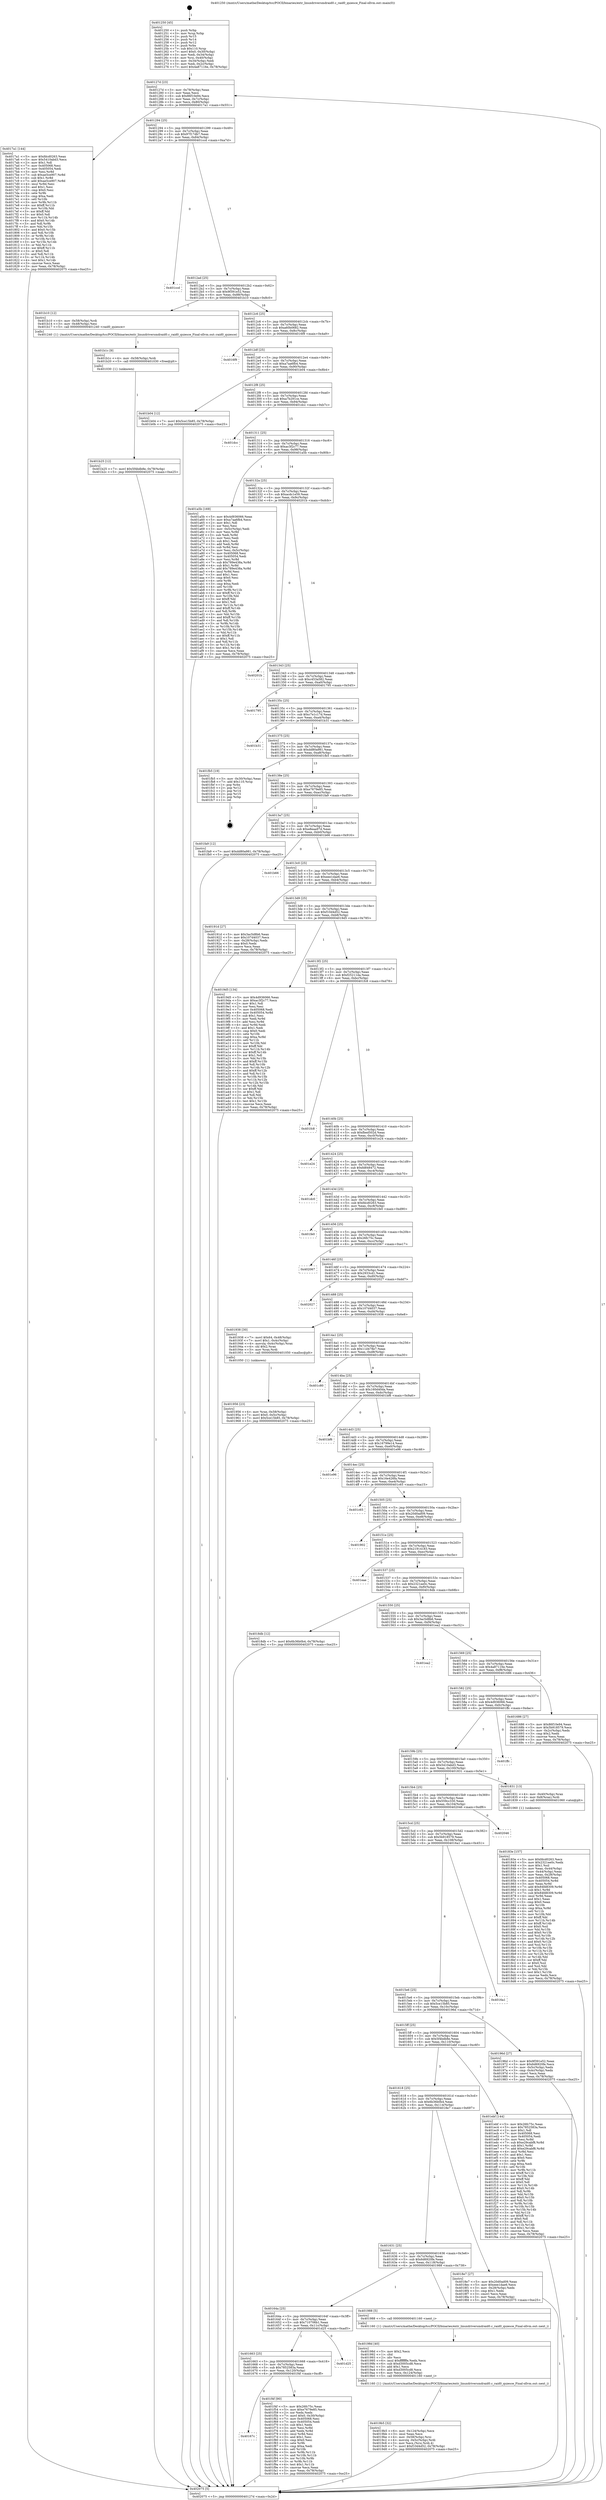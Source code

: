digraph "0x401250" {
  label = "0x401250 (/mnt/c/Users/mathe/Desktop/tcc/POCII/binaries/extr_linuxdriversmdraid0.c_raid0_quiesce_Final-ollvm.out::main(0))"
  labelloc = "t"
  node[shape=record]

  Entry [label="",width=0.3,height=0.3,shape=circle,fillcolor=black,style=filled]
  "0x40127d" [label="{
     0x40127d [23]\l
     | [instrs]\l
     &nbsp;&nbsp;0x40127d \<+3\>: mov -0x78(%rbp),%eax\l
     &nbsp;&nbsp;0x401280 \<+2\>: mov %eax,%ecx\l
     &nbsp;&nbsp;0x401282 \<+6\>: sub $0x86f10e94,%ecx\l
     &nbsp;&nbsp;0x401288 \<+3\>: mov %eax,-0x7c(%rbp)\l
     &nbsp;&nbsp;0x40128b \<+3\>: mov %ecx,-0x80(%rbp)\l
     &nbsp;&nbsp;0x40128e \<+6\>: je 00000000004017a1 \<main+0x551\>\l
  }"]
  "0x4017a1" [label="{
     0x4017a1 [144]\l
     | [instrs]\l
     &nbsp;&nbsp;0x4017a1 \<+5\>: mov $0xfdcd0263,%eax\l
     &nbsp;&nbsp;0x4017a6 \<+5\>: mov $0x5410abd3,%ecx\l
     &nbsp;&nbsp;0x4017ab \<+2\>: mov $0x1,%dl\l
     &nbsp;&nbsp;0x4017ad \<+7\>: mov 0x405068,%esi\l
     &nbsp;&nbsp;0x4017b4 \<+7\>: mov 0x405054,%edi\l
     &nbsp;&nbsp;0x4017bb \<+3\>: mov %esi,%r8d\l
     &nbsp;&nbsp;0x4017be \<+7\>: sub $0xae5ce907,%r8d\l
     &nbsp;&nbsp;0x4017c5 \<+4\>: sub $0x1,%r8d\l
     &nbsp;&nbsp;0x4017c9 \<+7\>: add $0xae5ce907,%r8d\l
     &nbsp;&nbsp;0x4017d0 \<+4\>: imul %r8d,%esi\l
     &nbsp;&nbsp;0x4017d4 \<+3\>: and $0x1,%esi\l
     &nbsp;&nbsp;0x4017d7 \<+3\>: cmp $0x0,%esi\l
     &nbsp;&nbsp;0x4017da \<+4\>: sete %r9b\l
     &nbsp;&nbsp;0x4017de \<+3\>: cmp $0xa,%edi\l
     &nbsp;&nbsp;0x4017e1 \<+4\>: setl %r10b\l
     &nbsp;&nbsp;0x4017e5 \<+3\>: mov %r9b,%r11b\l
     &nbsp;&nbsp;0x4017e8 \<+4\>: xor $0xff,%r11b\l
     &nbsp;&nbsp;0x4017ec \<+3\>: mov %r10b,%bl\l
     &nbsp;&nbsp;0x4017ef \<+3\>: xor $0xff,%bl\l
     &nbsp;&nbsp;0x4017f2 \<+3\>: xor $0x0,%dl\l
     &nbsp;&nbsp;0x4017f5 \<+3\>: mov %r11b,%r14b\l
     &nbsp;&nbsp;0x4017f8 \<+4\>: and $0x0,%r14b\l
     &nbsp;&nbsp;0x4017fc \<+3\>: and %dl,%r9b\l
     &nbsp;&nbsp;0x4017ff \<+3\>: mov %bl,%r15b\l
     &nbsp;&nbsp;0x401802 \<+4\>: and $0x0,%r15b\l
     &nbsp;&nbsp;0x401806 \<+3\>: and %dl,%r10b\l
     &nbsp;&nbsp;0x401809 \<+3\>: or %r9b,%r14b\l
     &nbsp;&nbsp;0x40180c \<+3\>: or %r10b,%r15b\l
     &nbsp;&nbsp;0x40180f \<+3\>: xor %r15b,%r14b\l
     &nbsp;&nbsp;0x401812 \<+3\>: or %bl,%r11b\l
     &nbsp;&nbsp;0x401815 \<+4\>: xor $0xff,%r11b\l
     &nbsp;&nbsp;0x401819 \<+3\>: or $0x0,%dl\l
     &nbsp;&nbsp;0x40181c \<+3\>: and %dl,%r11b\l
     &nbsp;&nbsp;0x40181f \<+3\>: or %r11b,%r14b\l
     &nbsp;&nbsp;0x401822 \<+4\>: test $0x1,%r14b\l
     &nbsp;&nbsp;0x401826 \<+3\>: cmovne %ecx,%eax\l
     &nbsp;&nbsp;0x401829 \<+3\>: mov %eax,-0x78(%rbp)\l
     &nbsp;&nbsp;0x40182c \<+5\>: jmp 0000000000402075 \<main+0xe25\>\l
  }"]
  "0x401294" [label="{
     0x401294 [25]\l
     | [instrs]\l
     &nbsp;&nbsp;0x401294 \<+5\>: jmp 0000000000401299 \<main+0x49\>\l
     &nbsp;&nbsp;0x401299 \<+3\>: mov -0x7c(%rbp),%eax\l
     &nbsp;&nbsp;0x40129c \<+5\>: sub $0x97f17db7,%eax\l
     &nbsp;&nbsp;0x4012a1 \<+6\>: mov %eax,-0x84(%rbp)\l
     &nbsp;&nbsp;0x4012a7 \<+6\>: je 0000000000401ccd \<main+0xa7d\>\l
  }"]
  Exit [label="",width=0.3,height=0.3,shape=circle,fillcolor=black,style=filled,peripheries=2]
  "0x401ccd" [label="{
     0x401ccd\l
  }", style=dashed]
  "0x4012ad" [label="{
     0x4012ad [25]\l
     | [instrs]\l
     &nbsp;&nbsp;0x4012ad \<+5\>: jmp 00000000004012b2 \<main+0x62\>\l
     &nbsp;&nbsp;0x4012b2 \<+3\>: mov -0x7c(%rbp),%eax\l
     &nbsp;&nbsp;0x4012b5 \<+5\>: sub $0x9f391e52,%eax\l
     &nbsp;&nbsp;0x4012ba \<+6\>: mov %eax,-0x88(%rbp)\l
     &nbsp;&nbsp;0x4012c0 \<+6\>: je 0000000000401b10 \<main+0x8c0\>\l
  }"]
  "0x40167c" [label="{
     0x40167c\l
  }", style=dashed]
  "0x401b10" [label="{
     0x401b10 [12]\l
     | [instrs]\l
     &nbsp;&nbsp;0x401b10 \<+4\>: mov -0x58(%rbp),%rdi\l
     &nbsp;&nbsp;0x401b14 \<+3\>: mov -0x48(%rbp),%esi\l
     &nbsp;&nbsp;0x401b17 \<+5\>: call 0000000000401240 \<raid0_quiesce\>\l
     | [calls]\l
     &nbsp;&nbsp;0x401240 \{1\} (/mnt/c/Users/mathe/Desktop/tcc/POCII/binaries/extr_linuxdriversmdraid0.c_raid0_quiesce_Final-ollvm.out::raid0_quiesce)\l
  }"]
  "0x4012c6" [label="{
     0x4012c6 [25]\l
     | [instrs]\l
     &nbsp;&nbsp;0x4012c6 \<+5\>: jmp 00000000004012cb \<main+0x7b\>\l
     &nbsp;&nbsp;0x4012cb \<+3\>: mov -0x7c(%rbp),%eax\l
     &nbsp;&nbsp;0x4012ce \<+5\>: sub $0xa60b0682,%eax\l
     &nbsp;&nbsp;0x4012d3 \<+6\>: mov %eax,-0x8c(%rbp)\l
     &nbsp;&nbsp;0x4012d9 \<+6\>: je 00000000004016f9 \<main+0x4a9\>\l
  }"]
  "0x401f4f" [label="{
     0x401f4f [90]\l
     | [instrs]\l
     &nbsp;&nbsp;0x401f4f \<+5\>: mov $0x26fc75c,%eax\l
     &nbsp;&nbsp;0x401f54 \<+5\>: mov $0xe7679e85,%ecx\l
     &nbsp;&nbsp;0x401f59 \<+2\>: xor %edx,%edx\l
     &nbsp;&nbsp;0x401f5b \<+7\>: movl $0x0,-0x30(%rbp)\l
     &nbsp;&nbsp;0x401f62 \<+7\>: mov 0x405068,%esi\l
     &nbsp;&nbsp;0x401f69 \<+7\>: mov 0x405054,%edi\l
     &nbsp;&nbsp;0x401f70 \<+3\>: sub $0x1,%edx\l
     &nbsp;&nbsp;0x401f73 \<+3\>: mov %esi,%r8d\l
     &nbsp;&nbsp;0x401f76 \<+3\>: add %edx,%r8d\l
     &nbsp;&nbsp;0x401f79 \<+4\>: imul %r8d,%esi\l
     &nbsp;&nbsp;0x401f7d \<+3\>: and $0x1,%esi\l
     &nbsp;&nbsp;0x401f80 \<+3\>: cmp $0x0,%esi\l
     &nbsp;&nbsp;0x401f83 \<+4\>: sete %r9b\l
     &nbsp;&nbsp;0x401f87 \<+3\>: cmp $0xa,%edi\l
     &nbsp;&nbsp;0x401f8a \<+4\>: setl %r10b\l
     &nbsp;&nbsp;0x401f8e \<+3\>: mov %r9b,%r11b\l
     &nbsp;&nbsp;0x401f91 \<+3\>: and %r10b,%r11b\l
     &nbsp;&nbsp;0x401f94 \<+3\>: xor %r10b,%r9b\l
     &nbsp;&nbsp;0x401f97 \<+3\>: or %r9b,%r11b\l
     &nbsp;&nbsp;0x401f9a \<+4\>: test $0x1,%r11b\l
     &nbsp;&nbsp;0x401f9e \<+3\>: cmovne %ecx,%eax\l
     &nbsp;&nbsp;0x401fa1 \<+3\>: mov %eax,-0x78(%rbp)\l
     &nbsp;&nbsp;0x401fa4 \<+5\>: jmp 0000000000402075 \<main+0xe25\>\l
  }"]
  "0x4016f9" [label="{
     0x4016f9\l
  }", style=dashed]
  "0x4012df" [label="{
     0x4012df [25]\l
     | [instrs]\l
     &nbsp;&nbsp;0x4012df \<+5\>: jmp 00000000004012e4 \<main+0x94\>\l
     &nbsp;&nbsp;0x4012e4 \<+3\>: mov -0x7c(%rbp),%eax\l
     &nbsp;&nbsp;0x4012e7 \<+5\>: sub $0xa7aa6fb4,%eax\l
     &nbsp;&nbsp;0x4012ec \<+6\>: mov %eax,-0x90(%rbp)\l
     &nbsp;&nbsp;0x4012f2 \<+6\>: je 0000000000401b04 \<main+0x8b4\>\l
  }"]
  "0x401663" [label="{
     0x401663 [25]\l
     | [instrs]\l
     &nbsp;&nbsp;0x401663 \<+5\>: jmp 0000000000401668 \<main+0x418\>\l
     &nbsp;&nbsp;0x401668 \<+3\>: mov -0x7c(%rbp),%eax\l
     &nbsp;&nbsp;0x40166b \<+5\>: sub $0x7852583a,%eax\l
     &nbsp;&nbsp;0x401670 \<+6\>: mov %eax,-0x120(%rbp)\l
     &nbsp;&nbsp;0x401676 \<+6\>: je 0000000000401f4f \<main+0xcff\>\l
  }"]
  "0x401b04" [label="{
     0x401b04 [12]\l
     | [instrs]\l
     &nbsp;&nbsp;0x401b04 \<+7\>: movl $0x5ce15b85,-0x78(%rbp)\l
     &nbsp;&nbsp;0x401b0b \<+5\>: jmp 0000000000402075 \<main+0xe25\>\l
  }"]
  "0x4012f8" [label="{
     0x4012f8 [25]\l
     | [instrs]\l
     &nbsp;&nbsp;0x4012f8 \<+5\>: jmp 00000000004012fd \<main+0xad\>\l
     &nbsp;&nbsp;0x4012fd \<+3\>: mov -0x7c(%rbp),%eax\l
     &nbsp;&nbsp;0x401300 \<+5\>: sub $0xa7b291ce,%eax\l
     &nbsp;&nbsp;0x401305 \<+6\>: mov %eax,-0x94(%rbp)\l
     &nbsp;&nbsp;0x40130b \<+6\>: je 0000000000401dcc \<main+0xb7c\>\l
  }"]
  "0x401d25" [label="{
     0x401d25\l
  }", style=dashed]
  "0x401dcc" [label="{
     0x401dcc\l
  }", style=dashed]
  "0x401311" [label="{
     0x401311 [25]\l
     | [instrs]\l
     &nbsp;&nbsp;0x401311 \<+5\>: jmp 0000000000401316 \<main+0xc6\>\l
     &nbsp;&nbsp;0x401316 \<+3\>: mov -0x7c(%rbp),%eax\l
     &nbsp;&nbsp;0x401319 \<+5\>: sub $0xac3f2c77,%eax\l
     &nbsp;&nbsp;0x40131e \<+6\>: mov %eax,-0x98(%rbp)\l
     &nbsp;&nbsp;0x401324 \<+6\>: je 0000000000401a5b \<main+0x80b\>\l
  }"]
  "0x401b25" [label="{
     0x401b25 [12]\l
     | [instrs]\l
     &nbsp;&nbsp;0x401b25 \<+7\>: movl $0x5f4bdb8e,-0x78(%rbp)\l
     &nbsp;&nbsp;0x401b2c \<+5\>: jmp 0000000000402075 \<main+0xe25\>\l
  }"]
  "0x401a5b" [label="{
     0x401a5b [169]\l
     | [instrs]\l
     &nbsp;&nbsp;0x401a5b \<+5\>: mov $0x4d936066,%eax\l
     &nbsp;&nbsp;0x401a60 \<+5\>: mov $0xa7aa6fb4,%ecx\l
     &nbsp;&nbsp;0x401a65 \<+2\>: mov $0x1,%dl\l
     &nbsp;&nbsp;0x401a67 \<+2\>: xor %esi,%esi\l
     &nbsp;&nbsp;0x401a69 \<+3\>: mov -0x5c(%rbp),%edi\l
     &nbsp;&nbsp;0x401a6c \<+3\>: mov %esi,%r8d\l
     &nbsp;&nbsp;0x401a6f \<+3\>: sub %edi,%r8d\l
     &nbsp;&nbsp;0x401a72 \<+2\>: mov %esi,%edi\l
     &nbsp;&nbsp;0x401a74 \<+3\>: sub $0x1,%edi\l
     &nbsp;&nbsp;0x401a77 \<+3\>: add %edi,%r8d\l
     &nbsp;&nbsp;0x401a7a \<+3\>: sub %r8d,%esi\l
     &nbsp;&nbsp;0x401a7d \<+3\>: mov %esi,-0x5c(%rbp)\l
     &nbsp;&nbsp;0x401a80 \<+7\>: mov 0x405068,%esi\l
     &nbsp;&nbsp;0x401a87 \<+7\>: mov 0x405054,%edi\l
     &nbsp;&nbsp;0x401a8e \<+3\>: mov %esi,%r8d\l
     &nbsp;&nbsp;0x401a91 \<+7\>: sub $0x789e438a,%r8d\l
     &nbsp;&nbsp;0x401a98 \<+4\>: sub $0x1,%r8d\l
     &nbsp;&nbsp;0x401a9c \<+7\>: add $0x789e438a,%r8d\l
     &nbsp;&nbsp;0x401aa3 \<+4\>: imul %r8d,%esi\l
     &nbsp;&nbsp;0x401aa7 \<+3\>: and $0x1,%esi\l
     &nbsp;&nbsp;0x401aaa \<+3\>: cmp $0x0,%esi\l
     &nbsp;&nbsp;0x401aad \<+4\>: sete %r9b\l
     &nbsp;&nbsp;0x401ab1 \<+3\>: cmp $0xa,%edi\l
     &nbsp;&nbsp;0x401ab4 \<+4\>: setl %r10b\l
     &nbsp;&nbsp;0x401ab8 \<+3\>: mov %r9b,%r11b\l
     &nbsp;&nbsp;0x401abb \<+4\>: xor $0xff,%r11b\l
     &nbsp;&nbsp;0x401abf \<+3\>: mov %r10b,%bl\l
     &nbsp;&nbsp;0x401ac2 \<+3\>: xor $0xff,%bl\l
     &nbsp;&nbsp;0x401ac5 \<+3\>: xor $0x1,%dl\l
     &nbsp;&nbsp;0x401ac8 \<+3\>: mov %r11b,%r14b\l
     &nbsp;&nbsp;0x401acb \<+4\>: and $0xff,%r14b\l
     &nbsp;&nbsp;0x401acf \<+3\>: and %dl,%r9b\l
     &nbsp;&nbsp;0x401ad2 \<+3\>: mov %bl,%r15b\l
     &nbsp;&nbsp;0x401ad5 \<+4\>: and $0xff,%r15b\l
     &nbsp;&nbsp;0x401ad9 \<+3\>: and %dl,%r10b\l
     &nbsp;&nbsp;0x401adc \<+3\>: or %r9b,%r14b\l
     &nbsp;&nbsp;0x401adf \<+3\>: or %r10b,%r15b\l
     &nbsp;&nbsp;0x401ae2 \<+3\>: xor %r15b,%r14b\l
     &nbsp;&nbsp;0x401ae5 \<+3\>: or %bl,%r11b\l
     &nbsp;&nbsp;0x401ae8 \<+4\>: xor $0xff,%r11b\l
     &nbsp;&nbsp;0x401aec \<+3\>: or $0x1,%dl\l
     &nbsp;&nbsp;0x401aef \<+3\>: and %dl,%r11b\l
     &nbsp;&nbsp;0x401af2 \<+3\>: or %r11b,%r14b\l
     &nbsp;&nbsp;0x401af5 \<+4\>: test $0x1,%r14b\l
     &nbsp;&nbsp;0x401af9 \<+3\>: cmovne %ecx,%eax\l
     &nbsp;&nbsp;0x401afc \<+3\>: mov %eax,-0x78(%rbp)\l
     &nbsp;&nbsp;0x401aff \<+5\>: jmp 0000000000402075 \<main+0xe25\>\l
  }"]
  "0x40132a" [label="{
     0x40132a [25]\l
     | [instrs]\l
     &nbsp;&nbsp;0x40132a \<+5\>: jmp 000000000040132f \<main+0xdf\>\l
     &nbsp;&nbsp;0x40132f \<+3\>: mov -0x7c(%rbp),%eax\l
     &nbsp;&nbsp;0x401332 \<+5\>: sub $0xacdc1e59,%eax\l
     &nbsp;&nbsp;0x401337 \<+6\>: mov %eax,-0x9c(%rbp)\l
     &nbsp;&nbsp;0x40133d \<+6\>: je 000000000040201b \<main+0xdcb\>\l
  }"]
  "0x401b1c" [label="{
     0x401b1c [9]\l
     | [instrs]\l
     &nbsp;&nbsp;0x401b1c \<+4\>: mov -0x58(%rbp),%rdi\l
     &nbsp;&nbsp;0x401b20 \<+5\>: call 0000000000401030 \<free@plt\>\l
     | [calls]\l
     &nbsp;&nbsp;0x401030 \{1\} (unknown)\l
  }"]
  "0x40201b" [label="{
     0x40201b\l
  }", style=dashed]
  "0x401343" [label="{
     0x401343 [25]\l
     | [instrs]\l
     &nbsp;&nbsp;0x401343 \<+5\>: jmp 0000000000401348 \<main+0xf8\>\l
     &nbsp;&nbsp;0x401348 \<+3\>: mov -0x7c(%rbp),%eax\l
     &nbsp;&nbsp;0x40134b \<+5\>: sub $0xc453a582,%eax\l
     &nbsp;&nbsp;0x401350 \<+6\>: mov %eax,-0xa0(%rbp)\l
     &nbsp;&nbsp;0x401356 \<+6\>: je 0000000000401795 \<main+0x545\>\l
  }"]
  "0x4019b5" [label="{
     0x4019b5 [32]\l
     | [instrs]\l
     &nbsp;&nbsp;0x4019b5 \<+6\>: mov -0x124(%rbp),%ecx\l
     &nbsp;&nbsp;0x4019bb \<+3\>: imul %eax,%ecx\l
     &nbsp;&nbsp;0x4019be \<+4\>: mov -0x58(%rbp),%rsi\l
     &nbsp;&nbsp;0x4019c2 \<+4\>: movslq -0x5c(%rbp),%rdi\l
     &nbsp;&nbsp;0x4019c6 \<+3\>: mov %ecx,(%rsi,%rdi,4)\l
     &nbsp;&nbsp;0x4019c9 \<+7\>: movl $0xf10d4d52,-0x78(%rbp)\l
     &nbsp;&nbsp;0x4019d0 \<+5\>: jmp 0000000000402075 \<main+0xe25\>\l
  }"]
  "0x401795" [label="{
     0x401795\l
  }", style=dashed]
  "0x40135c" [label="{
     0x40135c [25]\l
     | [instrs]\l
     &nbsp;&nbsp;0x40135c \<+5\>: jmp 0000000000401361 \<main+0x111\>\l
     &nbsp;&nbsp;0x401361 \<+3\>: mov -0x7c(%rbp),%eax\l
     &nbsp;&nbsp;0x401364 \<+5\>: sub $0xc7e1c17d,%eax\l
     &nbsp;&nbsp;0x401369 \<+6\>: mov %eax,-0xa4(%rbp)\l
     &nbsp;&nbsp;0x40136f \<+6\>: je 0000000000401b31 \<main+0x8e1\>\l
  }"]
  "0x40198d" [label="{
     0x40198d [40]\l
     | [instrs]\l
     &nbsp;&nbsp;0x40198d \<+5\>: mov $0x2,%ecx\l
     &nbsp;&nbsp;0x401992 \<+1\>: cltd\l
     &nbsp;&nbsp;0x401993 \<+2\>: idiv %ecx\l
     &nbsp;&nbsp;0x401995 \<+6\>: imul $0xfffffffe,%edx,%ecx\l
     &nbsp;&nbsp;0x40199b \<+6\>: sub $0xd3005cd8,%ecx\l
     &nbsp;&nbsp;0x4019a1 \<+3\>: add $0x1,%ecx\l
     &nbsp;&nbsp;0x4019a4 \<+6\>: add $0xd3005cd8,%ecx\l
     &nbsp;&nbsp;0x4019aa \<+6\>: mov %ecx,-0x124(%rbp)\l
     &nbsp;&nbsp;0x4019b0 \<+5\>: call 0000000000401160 \<next_i\>\l
     | [calls]\l
     &nbsp;&nbsp;0x401160 \{1\} (/mnt/c/Users/mathe/Desktop/tcc/POCII/binaries/extr_linuxdriversmdraid0.c_raid0_quiesce_Final-ollvm.out::next_i)\l
  }"]
  "0x401b31" [label="{
     0x401b31\l
  }", style=dashed]
  "0x401375" [label="{
     0x401375 [25]\l
     | [instrs]\l
     &nbsp;&nbsp;0x401375 \<+5\>: jmp 000000000040137a \<main+0x12a\>\l
     &nbsp;&nbsp;0x40137a \<+3\>: mov -0x7c(%rbp),%eax\l
     &nbsp;&nbsp;0x40137d \<+5\>: sub $0xdd80a981,%eax\l
     &nbsp;&nbsp;0x401382 \<+6\>: mov %eax,-0xa8(%rbp)\l
     &nbsp;&nbsp;0x401388 \<+6\>: je 0000000000401fb5 \<main+0xd65\>\l
  }"]
  "0x40164a" [label="{
     0x40164a [25]\l
     | [instrs]\l
     &nbsp;&nbsp;0x40164a \<+5\>: jmp 000000000040164f \<main+0x3ff\>\l
     &nbsp;&nbsp;0x40164f \<+3\>: mov -0x7c(%rbp),%eax\l
     &nbsp;&nbsp;0x401652 \<+5\>: sub $0x710706b1,%eax\l
     &nbsp;&nbsp;0x401657 \<+6\>: mov %eax,-0x11c(%rbp)\l
     &nbsp;&nbsp;0x40165d \<+6\>: je 0000000000401d25 \<main+0xad5\>\l
  }"]
  "0x401fb5" [label="{
     0x401fb5 [19]\l
     | [instrs]\l
     &nbsp;&nbsp;0x401fb5 \<+3\>: mov -0x30(%rbp),%eax\l
     &nbsp;&nbsp;0x401fb8 \<+7\>: add $0x110,%rsp\l
     &nbsp;&nbsp;0x401fbf \<+1\>: pop %rbx\l
     &nbsp;&nbsp;0x401fc0 \<+2\>: pop %r12\l
     &nbsp;&nbsp;0x401fc2 \<+2\>: pop %r14\l
     &nbsp;&nbsp;0x401fc4 \<+2\>: pop %r15\l
     &nbsp;&nbsp;0x401fc6 \<+1\>: pop %rbp\l
     &nbsp;&nbsp;0x401fc7 \<+1\>: ret\l
  }"]
  "0x40138e" [label="{
     0x40138e [25]\l
     | [instrs]\l
     &nbsp;&nbsp;0x40138e \<+5\>: jmp 0000000000401393 \<main+0x143\>\l
     &nbsp;&nbsp;0x401393 \<+3\>: mov -0x7c(%rbp),%eax\l
     &nbsp;&nbsp;0x401396 \<+5\>: sub $0xe7679e85,%eax\l
     &nbsp;&nbsp;0x40139b \<+6\>: mov %eax,-0xac(%rbp)\l
     &nbsp;&nbsp;0x4013a1 \<+6\>: je 0000000000401fa9 \<main+0xd59\>\l
  }"]
  "0x401988" [label="{
     0x401988 [5]\l
     | [instrs]\l
     &nbsp;&nbsp;0x401988 \<+5\>: call 0000000000401160 \<next_i\>\l
     | [calls]\l
     &nbsp;&nbsp;0x401160 \{1\} (/mnt/c/Users/mathe/Desktop/tcc/POCII/binaries/extr_linuxdriversmdraid0.c_raid0_quiesce_Final-ollvm.out::next_i)\l
  }"]
  "0x401fa9" [label="{
     0x401fa9 [12]\l
     | [instrs]\l
     &nbsp;&nbsp;0x401fa9 \<+7\>: movl $0xdd80a981,-0x78(%rbp)\l
     &nbsp;&nbsp;0x401fb0 \<+5\>: jmp 0000000000402075 \<main+0xe25\>\l
  }"]
  "0x4013a7" [label="{
     0x4013a7 [25]\l
     | [instrs]\l
     &nbsp;&nbsp;0x4013a7 \<+5\>: jmp 00000000004013ac \<main+0x15c\>\l
     &nbsp;&nbsp;0x4013ac \<+3\>: mov -0x7c(%rbp),%eax\l
     &nbsp;&nbsp;0x4013af \<+5\>: sub $0xe8eaa97d,%eax\l
     &nbsp;&nbsp;0x4013b4 \<+6\>: mov %eax,-0xb0(%rbp)\l
     &nbsp;&nbsp;0x4013ba \<+6\>: je 0000000000401b66 \<main+0x916\>\l
  }"]
  "0x401956" [label="{
     0x401956 [23]\l
     | [instrs]\l
     &nbsp;&nbsp;0x401956 \<+4\>: mov %rax,-0x58(%rbp)\l
     &nbsp;&nbsp;0x40195a \<+7\>: movl $0x0,-0x5c(%rbp)\l
     &nbsp;&nbsp;0x401961 \<+7\>: movl $0x5ce15b85,-0x78(%rbp)\l
     &nbsp;&nbsp;0x401968 \<+5\>: jmp 0000000000402075 \<main+0xe25\>\l
  }"]
  "0x401b66" [label="{
     0x401b66\l
  }", style=dashed]
  "0x4013c0" [label="{
     0x4013c0 [25]\l
     | [instrs]\l
     &nbsp;&nbsp;0x4013c0 \<+5\>: jmp 00000000004013c5 \<main+0x175\>\l
     &nbsp;&nbsp;0x4013c5 \<+3\>: mov -0x7c(%rbp),%eax\l
     &nbsp;&nbsp;0x4013c8 \<+5\>: sub $0xeee1dae6,%eax\l
     &nbsp;&nbsp;0x4013cd \<+6\>: mov %eax,-0xb4(%rbp)\l
     &nbsp;&nbsp;0x4013d3 \<+6\>: je 000000000040191d \<main+0x6cd\>\l
  }"]
  "0x401631" [label="{
     0x401631 [25]\l
     | [instrs]\l
     &nbsp;&nbsp;0x401631 \<+5\>: jmp 0000000000401636 \<main+0x3e6\>\l
     &nbsp;&nbsp;0x401636 \<+3\>: mov -0x7c(%rbp),%eax\l
     &nbsp;&nbsp;0x401639 \<+5\>: sub $0x6d6920fe,%eax\l
     &nbsp;&nbsp;0x40163e \<+6\>: mov %eax,-0x118(%rbp)\l
     &nbsp;&nbsp;0x401644 \<+6\>: je 0000000000401988 \<main+0x738\>\l
  }"]
  "0x40191d" [label="{
     0x40191d [27]\l
     | [instrs]\l
     &nbsp;&nbsp;0x40191d \<+5\>: mov $0x3ac5d8b6,%eax\l
     &nbsp;&nbsp;0x401922 \<+5\>: mov $0x107d4037,%ecx\l
     &nbsp;&nbsp;0x401927 \<+3\>: mov -0x28(%rbp),%edx\l
     &nbsp;&nbsp;0x40192a \<+3\>: cmp $0x0,%edx\l
     &nbsp;&nbsp;0x40192d \<+3\>: cmove %ecx,%eax\l
     &nbsp;&nbsp;0x401930 \<+3\>: mov %eax,-0x78(%rbp)\l
     &nbsp;&nbsp;0x401933 \<+5\>: jmp 0000000000402075 \<main+0xe25\>\l
  }"]
  "0x4013d9" [label="{
     0x4013d9 [25]\l
     | [instrs]\l
     &nbsp;&nbsp;0x4013d9 \<+5\>: jmp 00000000004013de \<main+0x18e\>\l
     &nbsp;&nbsp;0x4013de \<+3\>: mov -0x7c(%rbp),%eax\l
     &nbsp;&nbsp;0x4013e1 \<+5\>: sub $0xf10d4d52,%eax\l
     &nbsp;&nbsp;0x4013e6 \<+6\>: mov %eax,-0xb8(%rbp)\l
     &nbsp;&nbsp;0x4013ec \<+6\>: je 00000000004019d5 \<main+0x785\>\l
  }"]
  "0x4018e7" [label="{
     0x4018e7 [27]\l
     | [instrs]\l
     &nbsp;&nbsp;0x4018e7 \<+5\>: mov $0x20d0ad09,%eax\l
     &nbsp;&nbsp;0x4018ec \<+5\>: mov $0xeee1dae6,%ecx\l
     &nbsp;&nbsp;0x4018f1 \<+3\>: mov -0x28(%rbp),%edx\l
     &nbsp;&nbsp;0x4018f4 \<+3\>: cmp $0x1,%edx\l
     &nbsp;&nbsp;0x4018f7 \<+3\>: cmovl %ecx,%eax\l
     &nbsp;&nbsp;0x4018fa \<+3\>: mov %eax,-0x78(%rbp)\l
     &nbsp;&nbsp;0x4018fd \<+5\>: jmp 0000000000402075 \<main+0xe25\>\l
  }"]
  "0x4019d5" [label="{
     0x4019d5 [134]\l
     | [instrs]\l
     &nbsp;&nbsp;0x4019d5 \<+5\>: mov $0x4d936066,%eax\l
     &nbsp;&nbsp;0x4019da \<+5\>: mov $0xac3f2c77,%ecx\l
     &nbsp;&nbsp;0x4019df \<+2\>: mov $0x1,%dl\l
     &nbsp;&nbsp;0x4019e1 \<+2\>: xor %esi,%esi\l
     &nbsp;&nbsp;0x4019e3 \<+7\>: mov 0x405068,%edi\l
     &nbsp;&nbsp;0x4019ea \<+8\>: mov 0x405054,%r8d\l
     &nbsp;&nbsp;0x4019f2 \<+3\>: sub $0x1,%esi\l
     &nbsp;&nbsp;0x4019f5 \<+3\>: mov %edi,%r9d\l
     &nbsp;&nbsp;0x4019f8 \<+3\>: add %esi,%r9d\l
     &nbsp;&nbsp;0x4019fb \<+4\>: imul %r9d,%edi\l
     &nbsp;&nbsp;0x4019ff \<+3\>: and $0x1,%edi\l
     &nbsp;&nbsp;0x401a02 \<+3\>: cmp $0x0,%edi\l
     &nbsp;&nbsp;0x401a05 \<+4\>: sete %r10b\l
     &nbsp;&nbsp;0x401a09 \<+4\>: cmp $0xa,%r8d\l
     &nbsp;&nbsp;0x401a0d \<+4\>: setl %r11b\l
     &nbsp;&nbsp;0x401a11 \<+3\>: mov %r10b,%bl\l
     &nbsp;&nbsp;0x401a14 \<+3\>: xor $0xff,%bl\l
     &nbsp;&nbsp;0x401a17 \<+3\>: mov %r11b,%r14b\l
     &nbsp;&nbsp;0x401a1a \<+4\>: xor $0xff,%r14b\l
     &nbsp;&nbsp;0x401a1e \<+3\>: xor $0x1,%dl\l
     &nbsp;&nbsp;0x401a21 \<+3\>: mov %bl,%r15b\l
     &nbsp;&nbsp;0x401a24 \<+4\>: and $0xff,%r15b\l
     &nbsp;&nbsp;0x401a28 \<+3\>: and %dl,%r10b\l
     &nbsp;&nbsp;0x401a2b \<+3\>: mov %r14b,%r12b\l
     &nbsp;&nbsp;0x401a2e \<+4\>: and $0xff,%r12b\l
     &nbsp;&nbsp;0x401a32 \<+3\>: and %dl,%r11b\l
     &nbsp;&nbsp;0x401a35 \<+3\>: or %r10b,%r15b\l
     &nbsp;&nbsp;0x401a38 \<+3\>: or %r11b,%r12b\l
     &nbsp;&nbsp;0x401a3b \<+3\>: xor %r12b,%r15b\l
     &nbsp;&nbsp;0x401a3e \<+3\>: or %r14b,%bl\l
     &nbsp;&nbsp;0x401a41 \<+3\>: xor $0xff,%bl\l
     &nbsp;&nbsp;0x401a44 \<+3\>: or $0x1,%dl\l
     &nbsp;&nbsp;0x401a47 \<+2\>: and %dl,%bl\l
     &nbsp;&nbsp;0x401a49 \<+3\>: or %bl,%r15b\l
     &nbsp;&nbsp;0x401a4c \<+4\>: test $0x1,%r15b\l
     &nbsp;&nbsp;0x401a50 \<+3\>: cmovne %ecx,%eax\l
     &nbsp;&nbsp;0x401a53 \<+3\>: mov %eax,-0x78(%rbp)\l
     &nbsp;&nbsp;0x401a56 \<+5\>: jmp 0000000000402075 \<main+0xe25\>\l
  }"]
  "0x4013f2" [label="{
     0x4013f2 [25]\l
     | [instrs]\l
     &nbsp;&nbsp;0x4013f2 \<+5\>: jmp 00000000004013f7 \<main+0x1a7\>\l
     &nbsp;&nbsp;0x4013f7 \<+3\>: mov -0x7c(%rbp),%eax\l
     &nbsp;&nbsp;0x4013fa \<+5\>: sub $0xf25211da,%eax\l
     &nbsp;&nbsp;0x4013ff \<+6\>: mov %eax,-0xbc(%rbp)\l
     &nbsp;&nbsp;0x401405 \<+6\>: je 0000000000401fc8 \<main+0xd78\>\l
  }"]
  "0x401618" [label="{
     0x401618 [25]\l
     | [instrs]\l
     &nbsp;&nbsp;0x401618 \<+5\>: jmp 000000000040161d \<main+0x3cd\>\l
     &nbsp;&nbsp;0x40161d \<+3\>: mov -0x7c(%rbp),%eax\l
     &nbsp;&nbsp;0x401620 \<+5\>: sub $0x6b36b0b4,%eax\l
     &nbsp;&nbsp;0x401625 \<+6\>: mov %eax,-0x114(%rbp)\l
     &nbsp;&nbsp;0x40162b \<+6\>: je 00000000004018e7 \<main+0x697\>\l
  }"]
  "0x401fc8" [label="{
     0x401fc8\l
  }", style=dashed]
  "0x40140b" [label="{
     0x40140b [25]\l
     | [instrs]\l
     &nbsp;&nbsp;0x40140b \<+5\>: jmp 0000000000401410 \<main+0x1c0\>\l
     &nbsp;&nbsp;0x401410 \<+3\>: mov -0x7c(%rbp),%eax\l
     &nbsp;&nbsp;0x401413 \<+5\>: sub $0xfbed502d,%eax\l
     &nbsp;&nbsp;0x401418 \<+6\>: mov %eax,-0xc0(%rbp)\l
     &nbsp;&nbsp;0x40141e \<+6\>: je 0000000000401e24 \<main+0xbd4\>\l
  }"]
  "0x401ebf" [label="{
     0x401ebf [144]\l
     | [instrs]\l
     &nbsp;&nbsp;0x401ebf \<+5\>: mov $0x26fc75c,%eax\l
     &nbsp;&nbsp;0x401ec4 \<+5\>: mov $0x7852583a,%ecx\l
     &nbsp;&nbsp;0x401ec9 \<+2\>: mov $0x1,%dl\l
     &nbsp;&nbsp;0x401ecb \<+7\>: mov 0x405068,%esi\l
     &nbsp;&nbsp;0x401ed2 \<+7\>: mov 0x405054,%edi\l
     &nbsp;&nbsp;0x401ed9 \<+3\>: mov %esi,%r8d\l
     &nbsp;&nbsp;0x401edc \<+7\>: sub $0xe29cabf8,%r8d\l
     &nbsp;&nbsp;0x401ee3 \<+4\>: sub $0x1,%r8d\l
     &nbsp;&nbsp;0x401ee7 \<+7\>: add $0xe29cabf8,%r8d\l
     &nbsp;&nbsp;0x401eee \<+4\>: imul %r8d,%esi\l
     &nbsp;&nbsp;0x401ef2 \<+3\>: and $0x1,%esi\l
     &nbsp;&nbsp;0x401ef5 \<+3\>: cmp $0x0,%esi\l
     &nbsp;&nbsp;0x401ef8 \<+4\>: sete %r9b\l
     &nbsp;&nbsp;0x401efc \<+3\>: cmp $0xa,%edi\l
     &nbsp;&nbsp;0x401eff \<+4\>: setl %r10b\l
     &nbsp;&nbsp;0x401f03 \<+3\>: mov %r9b,%r11b\l
     &nbsp;&nbsp;0x401f06 \<+4\>: xor $0xff,%r11b\l
     &nbsp;&nbsp;0x401f0a \<+3\>: mov %r10b,%bl\l
     &nbsp;&nbsp;0x401f0d \<+3\>: xor $0xff,%bl\l
     &nbsp;&nbsp;0x401f10 \<+3\>: xor $0x0,%dl\l
     &nbsp;&nbsp;0x401f13 \<+3\>: mov %r11b,%r14b\l
     &nbsp;&nbsp;0x401f16 \<+4\>: and $0x0,%r14b\l
     &nbsp;&nbsp;0x401f1a \<+3\>: and %dl,%r9b\l
     &nbsp;&nbsp;0x401f1d \<+3\>: mov %bl,%r15b\l
     &nbsp;&nbsp;0x401f20 \<+4\>: and $0x0,%r15b\l
     &nbsp;&nbsp;0x401f24 \<+3\>: and %dl,%r10b\l
     &nbsp;&nbsp;0x401f27 \<+3\>: or %r9b,%r14b\l
     &nbsp;&nbsp;0x401f2a \<+3\>: or %r10b,%r15b\l
     &nbsp;&nbsp;0x401f2d \<+3\>: xor %r15b,%r14b\l
     &nbsp;&nbsp;0x401f30 \<+3\>: or %bl,%r11b\l
     &nbsp;&nbsp;0x401f33 \<+4\>: xor $0xff,%r11b\l
     &nbsp;&nbsp;0x401f37 \<+3\>: or $0x0,%dl\l
     &nbsp;&nbsp;0x401f3a \<+3\>: and %dl,%r11b\l
     &nbsp;&nbsp;0x401f3d \<+3\>: or %r11b,%r14b\l
     &nbsp;&nbsp;0x401f40 \<+4\>: test $0x1,%r14b\l
     &nbsp;&nbsp;0x401f44 \<+3\>: cmovne %ecx,%eax\l
     &nbsp;&nbsp;0x401f47 \<+3\>: mov %eax,-0x78(%rbp)\l
     &nbsp;&nbsp;0x401f4a \<+5\>: jmp 0000000000402075 \<main+0xe25\>\l
  }"]
  "0x401e24" [label="{
     0x401e24\l
  }", style=dashed]
  "0x401424" [label="{
     0x401424 [25]\l
     | [instrs]\l
     &nbsp;&nbsp;0x401424 \<+5\>: jmp 0000000000401429 \<main+0x1d9\>\l
     &nbsp;&nbsp;0x401429 \<+3\>: mov -0x7c(%rbp),%eax\l
     &nbsp;&nbsp;0x40142c \<+5\>: sub $0xfd848472,%eax\l
     &nbsp;&nbsp;0x401431 \<+6\>: mov %eax,-0xc4(%rbp)\l
     &nbsp;&nbsp;0x401437 \<+6\>: je 0000000000401dc0 \<main+0xb70\>\l
  }"]
  "0x4015ff" [label="{
     0x4015ff [25]\l
     | [instrs]\l
     &nbsp;&nbsp;0x4015ff \<+5\>: jmp 0000000000401604 \<main+0x3b4\>\l
     &nbsp;&nbsp;0x401604 \<+3\>: mov -0x7c(%rbp),%eax\l
     &nbsp;&nbsp;0x401607 \<+5\>: sub $0x5f4bdb8e,%eax\l
     &nbsp;&nbsp;0x40160c \<+6\>: mov %eax,-0x110(%rbp)\l
     &nbsp;&nbsp;0x401612 \<+6\>: je 0000000000401ebf \<main+0xc6f\>\l
  }"]
  "0x401dc0" [label="{
     0x401dc0\l
  }", style=dashed]
  "0x40143d" [label="{
     0x40143d [25]\l
     | [instrs]\l
     &nbsp;&nbsp;0x40143d \<+5\>: jmp 0000000000401442 \<main+0x1f2\>\l
     &nbsp;&nbsp;0x401442 \<+3\>: mov -0x7c(%rbp),%eax\l
     &nbsp;&nbsp;0x401445 \<+5\>: sub $0xfdcd0263,%eax\l
     &nbsp;&nbsp;0x40144a \<+6\>: mov %eax,-0xc8(%rbp)\l
     &nbsp;&nbsp;0x401450 \<+6\>: je 0000000000401fe0 \<main+0xd90\>\l
  }"]
  "0x40196d" [label="{
     0x40196d [27]\l
     | [instrs]\l
     &nbsp;&nbsp;0x40196d \<+5\>: mov $0x9f391e52,%eax\l
     &nbsp;&nbsp;0x401972 \<+5\>: mov $0x6d6920fe,%ecx\l
     &nbsp;&nbsp;0x401977 \<+3\>: mov -0x5c(%rbp),%edx\l
     &nbsp;&nbsp;0x40197a \<+3\>: cmp -0x4c(%rbp),%edx\l
     &nbsp;&nbsp;0x40197d \<+3\>: cmovl %ecx,%eax\l
     &nbsp;&nbsp;0x401980 \<+3\>: mov %eax,-0x78(%rbp)\l
     &nbsp;&nbsp;0x401983 \<+5\>: jmp 0000000000402075 \<main+0xe25\>\l
  }"]
  "0x401fe0" [label="{
     0x401fe0\l
  }", style=dashed]
  "0x401456" [label="{
     0x401456 [25]\l
     | [instrs]\l
     &nbsp;&nbsp;0x401456 \<+5\>: jmp 000000000040145b \<main+0x20b\>\l
     &nbsp;&nbsp;0x40145b \<+3\>: mov -0x7c(%rbp),%eax\l
     &nbsp;&nbsp;0x40145e \<+5\>: sub $0x26fc75c,%eax\l
     &nbsp;&nbsp;0x401463 \<+6\>: mov %eax,-0xcc(%rbp)\l
     &nbsp;&nbsp;0x401469 \<+6\>: je 0000000000402067 \<main+0xe17\>\l
  }"]
  "0x4015e6" [label="{
     0x4015e6 [25]\l
     | [instrs]\l
     &nbsp;&nbsp;0x4015e6 \<+5\>: jmp 00000000004015eb \<main+0x39b\>\l
     &nbsp;&nbsp;0x4015eb \<+3\>: mov -0x7c(%rbp),%eax\l
     &nbsp;&nbsp;0x4015ee \<+5\>: sub $0x5ce15b85,%eax\l
     &nbsp;&nbsp;0x4015f3 \<+6\>: mov %eax,-0x10c(%rbp)\l
     &nbsp;&nbsp;0x4015f9 \<+6\>: je 000000000040196d \<main+0x71d\>\l
  }"]
  "0x402067" [label="{
     0x402067\l
  }", style=dashed]
  "0x40146f" [label="{
     0x40146f [25]\l
     | [instrs]\l
     &nbsp;&nbsp;0x40146f \<+5\>: jmp 0000000000401474 \<main+0x224\>\l
     &nbsp;&nbsp;0x401474 \<+3\>: mov -0x7c(%rbp),%eax\l
     &nbsp;&nbsp;0x401477 \<+5\>: sub $0x2933cd1,%eax\l
     &nbsp;&nbsp;0x40147c \<+6\>: mov %eax,-0xd0(%rbp)\l
     &nbsp;&nbsp;0x401482 \<+6\>: je 0000000000402027 \<main+0xdd7\>\l
  }"]
  "0x4016a1" [label="{
     0x4016a1\l
  }", style=dashed]
  "0x402027" [label="{
     0x402027\l
  }", style=dashed]
  "0x401488" [label="{
     0x401488 [25]\l
     | [instrs]\l
     &nbsp;&nbsp;0x401488 \<+5\>: jmp 000000000040148d \<main+0x23d\>\l
     &nbsp;&nbsp;0x40148d \<+3\>: mov -0x7c(%rbp),%eax\l
     &nbsp;&nbsp;0x401490 \<+5\>: sub $0x107d4037,%eax\l
     &nbsp;&nbsp;0x401495 \<+6\>: mov %eax,-0xd4(%rbp)\l
     &nbsp;&nbsp;0x40149b \<+6\>: je 0000000000401938 \<main+0x6e8\>\l
  }"]
  "0x4015cd" [label="{
     0x4015cd [25]\l
     | [instrs]\l
     &nbsp;&nbsp;0x4015cd \<+5\>: jmp 00000000004015d2 \<main+0x382\>\l
     &nbsp;&nbsp;0x4015d2 \<+3\>: mov -0x7c(%rbp),%eax\l
     &nbsp;&nbsp;0x4015d5 \<+5\>: sub $0x5b918579,%eax\l
     &nbsp;&nbsp;0x4015da \<+6\>: mov %eax,-0x108(%rbp)\l
     &nbsp;&nbsp;0x4015e0 \<+6\>: je 00000000004016a1 \<main+0x451\>\l
  }"]
  "0x401938" [label="{
     0x401938 [30]\l
     | [instrs]\l
     &nbsp;&nbsp;0x401938 \<+7\>: movl $0x64,-0x48(%rbp)\l
     &nbsp;&nbsp;0x40193f \<+7\>: movl $0x1,-0x4c(%rbp)\l
     &nbsp;&nbsp;0x401946 \<+4\>: movslq -0x4c(%rbp),%rax\l
     &nbsp;&nbsp;0x40194a \<+4\>: shl $0x2,%rax\l
     &nbsp;&nbsp;0x40194e \<+3\>: mov %rax,%rdi\l
     &nbsp;&nbsp;0x401951 \<+5\>: call 0000000000401050 \<malloc@plt\>\l
     | [calls]\l
     &nbsp;&nbsp;0x401050 \{1\} (unknown)\l
  }"]
  "0x4014a1" [label="{
     0x4014a1 [25]\l
     | [instrs]\l
     &nbsp;&nbsp;0x4014a1 \<+5\>: jmp 00000000004014a6 \<main+0x256\>\l
     &nbsp;&nbsp;0x4014a6 \<+3\>: mov -0x7c(%rbp),%eax\l
     &nbsp;&nbsp;0x4014a9 \<+5\>: sub $0x11d478e7,%eax\l
     &nbsp;&nbsp;0x4014ae \<+6\>: mov %eax,-0xd8(%rbp)\l
     &nbsp;&nbsp;0x4014b4 \<+6\>: je 0000000000401c80 \<main+0xa30\>\l
  }"]
  "0x402046" [label="{
     0x402046\l
  }", style=dashed]
  "0x401c80" [label="{
     0x401c80\l
  }", style=dashed]
  "0x4014ba" [label="{
     0x4014ba [25]\l
     | [instrs]\l
     &nbsp;&nbsp;0x4014ba \<+5\>: jmp 00000000004014bf \<main+0x26f\>\l
     &nbsp;&nbsp;0x4014bf \<+3\>: mov -0x7c(%rbp),%eax\l
     &nbsp;&nbsp;0x4014c2 \<+5\>: sub $0x160d40da,%eax\l
     &nbsp;&nbsp;0x4014c7 \<+6\>: mov %eax,-0xdc(%rbp)\l
     &nbsp;&nbsp;0x4014cd \<+6\>: je 0000000000401bf6 \<main+0x9a6\>\l
  }"]
  "0x40183e" [label="{
     0x40183e [157]\l
     | [instrs]\l
     &nbsp;&nbsp;0x40183e \<+5\>: mov $0xfdcd0263,%ecx\l
     &nbsp;&nbsp;0x401843 \<+5\>: mov $0x2321ee0c,%edx\l
     &nbsp;&nbsp;0x401848 \<+3\>: mov $0x1,%sil\l
     &nbsp;&nbsp;0x40184b \<+3\>: mov %eax,-0x44(%rbp)\l
     &nbsp;&nbsp;0x40184e \<+3\>: mov -0x44(%rbp),%eax\l
     &nbsp;&nbsp;0x401851 \<+3\>: mov %eax,-0x28(%rbp)\l
     &nbsp;&nbsp;0x401854 \<+7\>: mov 0x405068,%eax\l
     &nbsp;&nbsp;0x40185b \<+8\>: mov 0x405054,%r8d\l
     &nbsp;&nbsp;0x401863 \<+3\>: mov %eax,%r9d\l
     &nbsp;&nbsp;0x401866 \<+7\>: add $0x84fd8309,%r9d\l
     &nbsp;&nbsp;0x40186d \<+4\>: sub $0x1,%r9d\l
     &nbsp;&nbsp;0x401871 \<+7\>: sub $0x84fd8309,%r9d\l
     &nbsp;&nbsp;0x401878 \<+4\>: imul %r9d,%eax\l
     &nbsp;&nbsp;0x40187c \<+3\>: and $0x1,%eax\l
     &nbsp;&nbsp;0x40187f \<+3\>: cmp $0x0,%eax\l
     &nbsp;&nbsp;0x401882 \<+4\>: sete %r10b\l
     &nbsp;&nbsp;0x401886 \<+4\>: cmp $0xa,%r8d\l
     &nbsp;&nbsp;0x40188a \<+4\>: setl %r11b\l
     &nbsp;&nbsp;0x40188e \<+3\>: mov %r10b,%bl\l
     &nbsp;&nbsp;0x401891 \<+3\>: xor $0xff,%bl\l
     &nbsp;&nbsp;0x401894 \<+3\>: mov %r11b,%r14b\l
     &nbsp;&nbsp;0x401897 \<+4\>: xor $0xff,%r14b\l
     &nbsp;&nbsp;0x40189b \<+4\>: xor $0x0,%sil\l
     &nbsp;&nbsp;0x40189f \<+3\>: mov %bl,%r15b\l
     &nbsp;&nbsp;0x4018a2 \<+4\>: and $0x0,%r15b\l
     &nbsp;&nbsp;0x4018a6 \<+3\>: and %sil,%r10b\l
     &nbsp;&nbsp;0x4018a9 \<+3\>: mov %r14b,%r12b\l
     &nbsp;&nbsp;0x4018ac \<+4\>: and $0x0,%r12b\l
     &nbsp;&nbsp;0x4018b0 \<+3\>: and %sil,%r11b\l
     &nbsp;&nbsp;0x4018b3 \<+3\>: or %r10b,%r15b\l
     &nbsp;&nbsp;0x4018b6 \<+3\>: or %r11b,%r12b\l
     &nbsp;&nbsp;0x4018b9 \<+3\>: xor %r12b,%r15b\l
     &nbsp;&nbsp;0x4018bc \<+3\>: or %r14b,%bl\l
     &nbsp;&nbsp;0x4018bf \<+3\>: xor $0xff,%bl\l
     &nbsp;&nbsp;0x4018c2 \<+4\>: or $0x0,%sil\l
     &nbsp;&nbsp;0x4018c6 \<+3\>: and %sil,%bl\l
     &nbsp;&nbsp;0x4018c9 \<+3\>: or %bl,%r15b\l
     &nbsp;&nbsp;0x4018cc \<+4\>: test $0x1,%r15b\l
     &nbsp;&nbsp;0x4018d0 \<+3\>: cmovne %edx,%ecx\l
     &nbsp;&nbsp;0x4018d3 \<+3\>: mov %ecx,-0x78(%rbp)\l
     &nbsp;&nbsp;0x4018d6 \<+5\>: jmp 0000000000402075 \<main+0xe25\>\l
  }"]
  "0x401bf6" [label="{
     0x401bf6\l
  }", style=dashed]
  "0x4014d3" [label="{
     0x4014d3 [25]\l
     | [instrs]\l
     &nbsp;&nbsp;0x4014d3 \<+5\>: jmp 00000000004014d8 \<main+0x288\>\l
     &nbsp;&nbsp;0x4014d8 \<+3\>: mov -0x7c(%rbp),%eax\l
     &nbsp;&nbsp;0x4014db \<+5\>: sub $0x16799e14,%eax\l
     &nbsp;&nbsp;0x4014e0 \<+6\>: mov %eax,-0xe0(%rbp)\l
     &nbsp;&nbsp;0x4014e6 \<+6\>: je 0000000000401e96 \<main+0xc46\>\l
  }"]
  "0x4015b4" [label="{
     0x4015b4 [25]\l
     | [instrs]\l
     &nbsp;&nbsp;0x4015b4 \<+5\>: jmp 00000000004015b9 \<main+0x369\>\l
     &nbsp;&nbsp;0x4015b9 \<+3\>: mov -0x7c(%rbp),%eax\l
     &nbsp;&nbsp;0x4015bc \<+5\>: sub $0x559cc330,%eax\l
     &nbsp;&nbsp;0x4015c1 \<+6\>: mov %eax,-0x104(%rbp)\l
     &nbsp;&nbsp;0x4015c7 \<+6\>: je 0000000000402046 \<main+0xdf6\>\l
  }"]
  "0x401e96" [label="{
     0x401e96\l
  }", style=dashed]
  "0x4014ec" [label="{
     0x4014ec [25]\l
     | [instrs]\l
     &nbsp;&nbsp;0x4014ec \<+5\>: jmp 00000000004014f1 \<main+0x2a1\>\l
     &nbsp;&nbsp;0x4014f1 \<+3\>: mov -0x7c(%rbp),%eax\l
     &nbsp;&nbsp;0x4014f4 \<+5\>: sub $0x16e426fa,%eax\l
     &nbsp;&nbsp;0x4014f9 \<+6\>: mov %eax,-0xe4(%rbp)\l
     &nbsp;&nbsp;0x4014ff \<+6\>: je 0000000000401c65 \<main+0xa15\>\l
  }"]
  "0x401831" [label="{
     0x401831 [13]\l
     | [instrs]\l
     &nbsp;&nbsp;0x401831 \<+4\>: mov -0x40(%rbp),%rax\l
     &nbsp;&nbsp;0x401835 \<+4\>: mov 0x8(%rax),%rdi\l
     &nbsp;&nbsp;0x401839 \<+5\>: call 0000000000401060 \<atoi@plt\>\l
     | [calls]\l
     &nbsp;&nbsp;0x401060 \{1\} (unknown)\l
  }"]
  "0x401c65" [label="{
     0x401c65\l
  }", style=dashed]
  "0x401505" [label="{
     0x401505 [25]\l
     | [instrs]\l
     &nbsp;&nbsp;0x401505 \<+5\>: jmp 000000000040150a \<main+0x2ba\>\l
     &nbsp;&nbsp;0x40150a \<+3\>: mov -0x7c(%rbp),%eax\l
     &nbsp;&nbsp;0x40150d \<+5\>: sub $0x20d0ad09,%eax\l
     &nbsp;&nbsp;0x401512 \<+6\>: mov %eax,-0xe8(%rbp)\l
     &nbsp;&nbsp;0x401518 \<+6\>: je 0000000000401902 \<main+0x6b2\>\l
  }"]
  "0x40159b" [label="{
     0x40159b [25]\l
     | [instrs]\l
     &nbsp;&nbsp;0x40159b \<+5\>: jmp 00000000004015a0 \<main+0x350\>\l
     &nbsp;&nbsp;0x4015a0 \<+3\>: mov -0x7c(%rbp),%eax\l
     &nbsp;&nbsp;0x4015a3 \<+5\>: sub $0x5410abd3,%eax\l
     &nbsp;&nbsp;0x4015a8 \<+6\>: mov %eax,-0x100(%rbp)\l
     &nbsp;&nbsp;0x4015ae \<+6\>: je 0000000000401831 \<main+0x5e1\>\l
  }"]
  "0x401902" [label="{
     0x401902\l
  }", style=dashed]
  "0x40151e" [label="{
     0x40151e [25]\l
     | [instrs]\l
     &nbsp;&nbsp;0x40151e \<+5\>: jmp 0000000000401523 \<main+0x2d3\>\l
     &nbsp;&nbsp;0x401523 \<+3\>: mov -0x7c(%rbp),%eax\l
     &nbsp;&nbsp;0x401526 \<+5\>: sub $0x21914183,%eax\l
     &nbsp;&nbsp;0x40152b \<+6\>: mov %eax,-0xec(%rbp)\l
     &nbsp;&nbsp;0x401531 \<+6\>: je 0000000000401eae \<main+0xc5e\>\l
  }"]
  "0x401ffc" [label="{
     0x401ffc\l
  }", style=dashed]
  "0x401eae" [label="{
     0x401eae\l
  }", style=dashed]
  "0x401537" [label="{
     0x401537 [25]\l
     | [instrs]\l
     &nbsp;&nbsp;0x401537 \<+5\>: jmp 000000000040153c \<main+0x2ec\>\l
     &nbsp;&nbsp;0x40153c \<+3\>: mov -0x7c(%rbp),%eax\l
     &nbsp;&nbsp;0x40153f \<+5\>: sub $0x2321ee0c,%eax\l
     &nbsp;&nbsp;0x401544 \<+6\>: mov %eax,-0xf0(%rbp)\l
     &nbsp;&nbsp;0x40154a \<+6\>: je 00000000004018db \<main+0x68b\>\l
  }"]
  "0x401250" [label="{
     0x401250 [45]\l
     | [instrs]\l
     &nbsp;&nbsp;0x401250 \<+1\>: push %rbp\l
     &nbsp;&nbsp;0x401251 \<+3\>: mov %rsp,%rbp\l
     &nbsp;&nbsp;0x401254 \<+2\>: push %r15\l
     &nbsp;&nbsp;0x401256 \<+2\>: push %r14\l
     &nbsp;&nbsp;0x401258 \<+2\>: push %r12\l
     &nbsp;&nbsp;0x40125a \<+1\>: push %rbx\l
     &nbsp;&nbsp;0x40125b \<+7\>: sub $0x110,%rsp\l
     &nbsp;&nbsp;0x401262 \<+7\>: movl $0x0,-0x30(%rbp)\l
     &nbsp;&nbsp;0x401269 \<+3\>: mov %edi,-0x34(%rbp)\l
     &nbsp;&nbsp;0x40126c \<+4\>: mov %rsi,-0x40(%rbp)\l
     &nbsp;&nbsp;0x401270 \<+3\>: mov -0x34(%rbp),%edi\l
     &nbsp;&nbsp;0x401273 \<+3\>: mov %edi,-0x2c(%rbp)\l
     &nbsp;&nbsp;0x401276 \<+7\>: movl $0x4a87116e,-0x78(%rbp)\l
  }"]
  "0x4018db" [label="{
     0x4018db [12]\l
     | [instrs]\l
     &nbsp;&nbsp;0x4018db \<+7\>: movl $0x6b36b0b4,-0x78(%rbp)\l
     &nbsp;&nbsp;0x4018e2 \<+5\>: jmp 0000000000402075 \<main+0xe25\>\l
  }"]
  "0x401550" [label="{
     0x401550 [25]\l
     | [instrs]\l
     &nbsp;&nbsp;0x401550 \<+5\>: jmp 0000000000401555 \<main+0x305\>\l
     &nbsp;&nbsp;0x401555 \<+3\>: mov -0x7c(%rbp),%eax\l
     &nbsp;&nbsp;0x401558 \<+5\>: sub $0x3ac5d8b6,%eax\l
     &nbsp;&nbsp;0x40155d \<+6\>: mov %eax,-0xf4(%rbp)\l
     &nbsp;&nbsp;0x401563 \<+6\>: je 0000000000401ea2 \<main+0xc52\>\l
  }"]
  "0x402075" [label="{
     0x402075 [5]\l
     | [instrs]\l
     &nbsp;&nbsp;0x402075 \<+5\>: jmp 000000000040127d \<main+0x2d\>\l
  }"]
  "0x401ea2" [label="{
     0x401ea2\l
  }", style=dashed]
  "0x401569" [label="{
     0x401569 [25]\l
     | [instrs]\l
     &nbsp;&nbsp;0x401569 \<+5\>: jmp 000000000040156e \<main+0x31e\>\l
     &nbsp;&nbsp;0x40156e \<+3\>: mov -0x7c(%rbp),%eax\l
     &nbsp;&nbsp;0x401571 \<+5\>: sub $0x4a87116e,%eax\l
     &nbsp;&nbsp;0x401576 \<+6\>: mov %eax,-0xf8(%rbp)\l
     &nbsp;&nbsp;0x40157c \<+6\>: je 0000000000401686 \<main+0x436\>\l
  }"]
  "0x401582" [label="{
     0x401582 [25]\l
     | [instrs]\l
     &nbsp;&nbsp;0x401582 \<+5\>: jmp 0000000000401587 \<main+0x337\>\l
     &nbsp;&nbsp;0x401587 \<+3\>: mov -0x7c(%rbp),%eax\l
     &nbsp;&nbsp;0x40158a \<+5\>: sub $0x4d936066,%eax\l
     &nbsp;&nbsp;0x40158f \<+6\>: mov %eax,-0xfc(%rbp)\l
     &nbsp;&nbsp;0x401595 \<+6\>: je 0000000000401ffc \<main+0xdac\>\l
  }"]
  "0x401686" [label="{
     0x401686 [27]\l
     | [instrs]\l
     &nbsp;&nbsp;0x401686 \<+5\>: mov $0x86f10e94,%eax\l
     &nbsp;&nbsp;0x40168b \<+5\>: mov $0x5b918579,%ecx\l
     &nbsp;&nbsp;0x401690 \<+3\>: mov -0x2c(%rbp),%edx\l
     &nbsp;&nbsp;0x401693 \<+3\>: cmp $0x2,%edx\l
     &nbsp;&nbsp;0x401696 \<+3\>: cmovne %ecx,%eax\l
     &nbsp;&nbsp;0x401699 \<+3\>: mov %eax,-0x78(%rbp)\l
     &nbsp;&nbsp;0x40169c \<+5\>: jmp 0000000000402075 \<main+0xe25\>\l
  }"]
  Entry -> "0x401250" [label=" 1"]
  "0x40127d" -> "0x4017a1" [label=" 1"]
  "0x40127d" -> "0x401294" [label=" 17"]
  "0x401fb5" -> Exit [label=" 1"]
  "0x401294" -> "0x401ccd" [label=" 0"]
  "0x401294" -> "0x4012ad" [label=" 17"]
  "0x401fa9" -> "0x402075" [label=" 1"]
  "0x4012ad" -> "0x401b10" [label=" 1"]
  "0x4012ad" -> "0x4012c6" [label=" 16"]
  "0x401f4f" -> "0x402075" [label=" 1"]
  "0x4012c6" -> "0x4016f9" [label=" 0"]
  "0x4012c6" -> "0x4012df" [label=" 16"]
  "0x401663" -> "0x40167c" [label=" 0"]
  "0x4012df" -> "0x401b04" [label=" 1"]
  "0x4012df" -> "0x4012f8" [label=" 15"]
  "0x401663" -> "0x401f4f" [label=" 1"]
  "0x4012f8" -> "0x401dcc" [label=" 0"]
  "0x4012f8" -> "0x401311" [label=" 15"]
  "0x40164a" -> "0x401663" [label=" 1"]
  "0x401311" -> "0x401a5b" [label=" 1"]
  "0x401311" -> "0x40132a" [label=" 14"]
  "0x40164a" -> "0x401d25" [label=" 0"]
  "0x40132a" -> "0x40201b" [label=" 0"]
  "0x40132a" -> "0x401343" [label=" 14"]
  "0x401ebf" -> "0x402075" [label=" 1"]
  "0x401343" -> "0x401795" [label=" 0"]
  "0x401343" -> "0x40135c" [label=" 14"]
  "0x401b25" -> "0x402075" [label=" 1"]
  "0x40135c" -> "0x401b31" [label=" 0"]
  "0x40135c" -> "0x401375" [label=" 14"]
  "0x401b1c" -> "0x401b25" [label=" 1"]
  "0x401375" -> "0x401fb5" [label=" 1"]
  "0x401375" -> "0x40138e" [label=" 13"]
  "0x401b10" -> "0x401b1c" [label=" 1"]
  "0x40138e" -> "0x401fa9" [label=" 1"]
  "0x40138e" -> "0x4013a7" [label=" 12"]
  "0x401b04" -> "0x402075" [label=" 1"]
  "0x4013a7" -> "0x401b66" [label=" 0"]
  "0x4013a7" -> "0x4013c0" [label=" 12"]
  "0x4019d5" -> "0x402075" [label=" 1"]
  "0x4013c0" -> "0x40191d" [label=" 1"]
  "0x4013c0" -> "0x4013d9" [label=" 11"]
  "0x4019b5" -> "0x402075" [label=" 1"]
  "0x4013d9" -> "0x4019d5" [label=" 1"]
  "0x4013d9" -> "0x4013f2" [label=" 10"]
  "0x40198d" -> "0x4019b5" [label=" 1"]
  "0x4013f2" -> "0x401fc8" [label=" 0"]
  "0x4013f2" -> "0x40140b" [label=" 10"]
  "0x401631" -> "0x40164a" [label=" 1"]
  "0x40140b" -> "0x401e24" [label=" 0"]
  "0x40140b" -> "0x401424" [label=" 10"]
  "0x401631" -> "0x401988" [label=" 1"]
  "0x401424" -> "0x401dc0" [label=" 0"]
  "0x401424" -> "0x40143d" [label=" 10"]
  "0x40196d" -> "0x402075" [label=" 2"]
  "0x40143d" -> "0x401fe0" [label=" 0"]
  "0x40143d" -> "0x401456" [label=" 10"]
  "0x401956" -> "0x402075" [label=" 1"]
  "0x401456" -> "0x402067" [label=" 0"]
  "0x401456" -> "0x40146f" [label=" 10"]
  "0x40191d" -> "0x402075" [label=" 1"]
  "0x40146f" -> "0x402027" [label=" 0"]
  "0x40146f" -> "0x401488" [label=" 10"]
  "0x4018e7" -> "0x402075" [label=" 1"]
  "0x401488" -> "0x401938" [label=" 1"]
  "0x401488" -> "0x4014a1" [label=" 9"]
  "0x401618" -> "0x4018e7" [label=" 1"]
  "0x4014a1" -> "0x401c80" [label=" 0"]
  "0x4014a1" -> "0x4014ba" [label=" 9"]
  "0x401988" -> "0x40198d" [label=" 1"]
  "0x4014ba" -> "0x401bf6" [label=" 0"]
  "0x4014ba" -> "0x4014d3" [label=" 9"]
  "0x4015ff" -> "0x401ebf" [label=" 1"]
  "0x4014d3" -> "0x401e96" [label=" 0"]
  "0x4014d3" -> "0x4014ec" [label=" 9"]
  "0x401a5b" -> "0x402075" [label=" 1"]
  "0x4014ec" -> "0x401c65" [label=" 0"]
  "0x4014ec" -> "0x401505" [label=" 9"]
  "0x4015e6" -> "0x4015ff" [label=" 4"]
  "0x401505" -> "0x401902" [label=" 0"]
  "0x401505" -> "0x40151e" [label=" 9"]
  "0x401938" -> "0x401956" [label=" 1"]
  "0x40151e" -> "0x401eae" [label=" 0"]
  "0x40151e" -> "0x401537" [label=" 9"]
  "0x4015cd" -> "0x4015e6" [label=" 6"]
  "0x401537" -> "0x4018db" [label=" 1"]
  "0x401537" -> "0x401550" [label=" 8"]
  "0x401618" -> "0x401631" [label=" 2"]
  "0x401550" -> "0x401ea2" [label=" 0"]
  "0x401550" -> "0x401569" [label=" 8"]
  "0x4015b4" -> "0x4015cd" [label=" 6"]
  "0x401569" -> "0x401686" [label=" 1"]
  "0x401569" -> "0x401582" [label=" 7"]
  "0x401686" -> "0x402075" [label=" 1"]
  "0x401250" -> "0x40127d" [label=" 1"]
  "0x402075" -> "0x40127d" [label=" 17"]
  "0x4017a1" -> "0x402075" [label=" 1"]
  "0x4015cd" -> "0x4016a1" [label=" 0"]
  "0x401582" -> "0x401ffc" [label=" 0"]
  "0x401582" -> "0x40159b" [label=" 7"]
  "0x4015e6" -> "0x40196d" [label=" 2"]
  "0x40159b" -> "0x401831" [label=" 1"]
  "0x40159b" -> "0x4015b4" [label=" 6"]
  "0x401831" -> "0x40183e" [label=" 1"]
  "0x40183e" -> "0x402075" [label=" 1"]
  "0x4018db" -> "0x402075" [label=" 1"]
  "0x4015ff" -> "0x401618" [label=" 3"]
  "0x4015b4" -> "0x402046" [label=" 0"]
}

